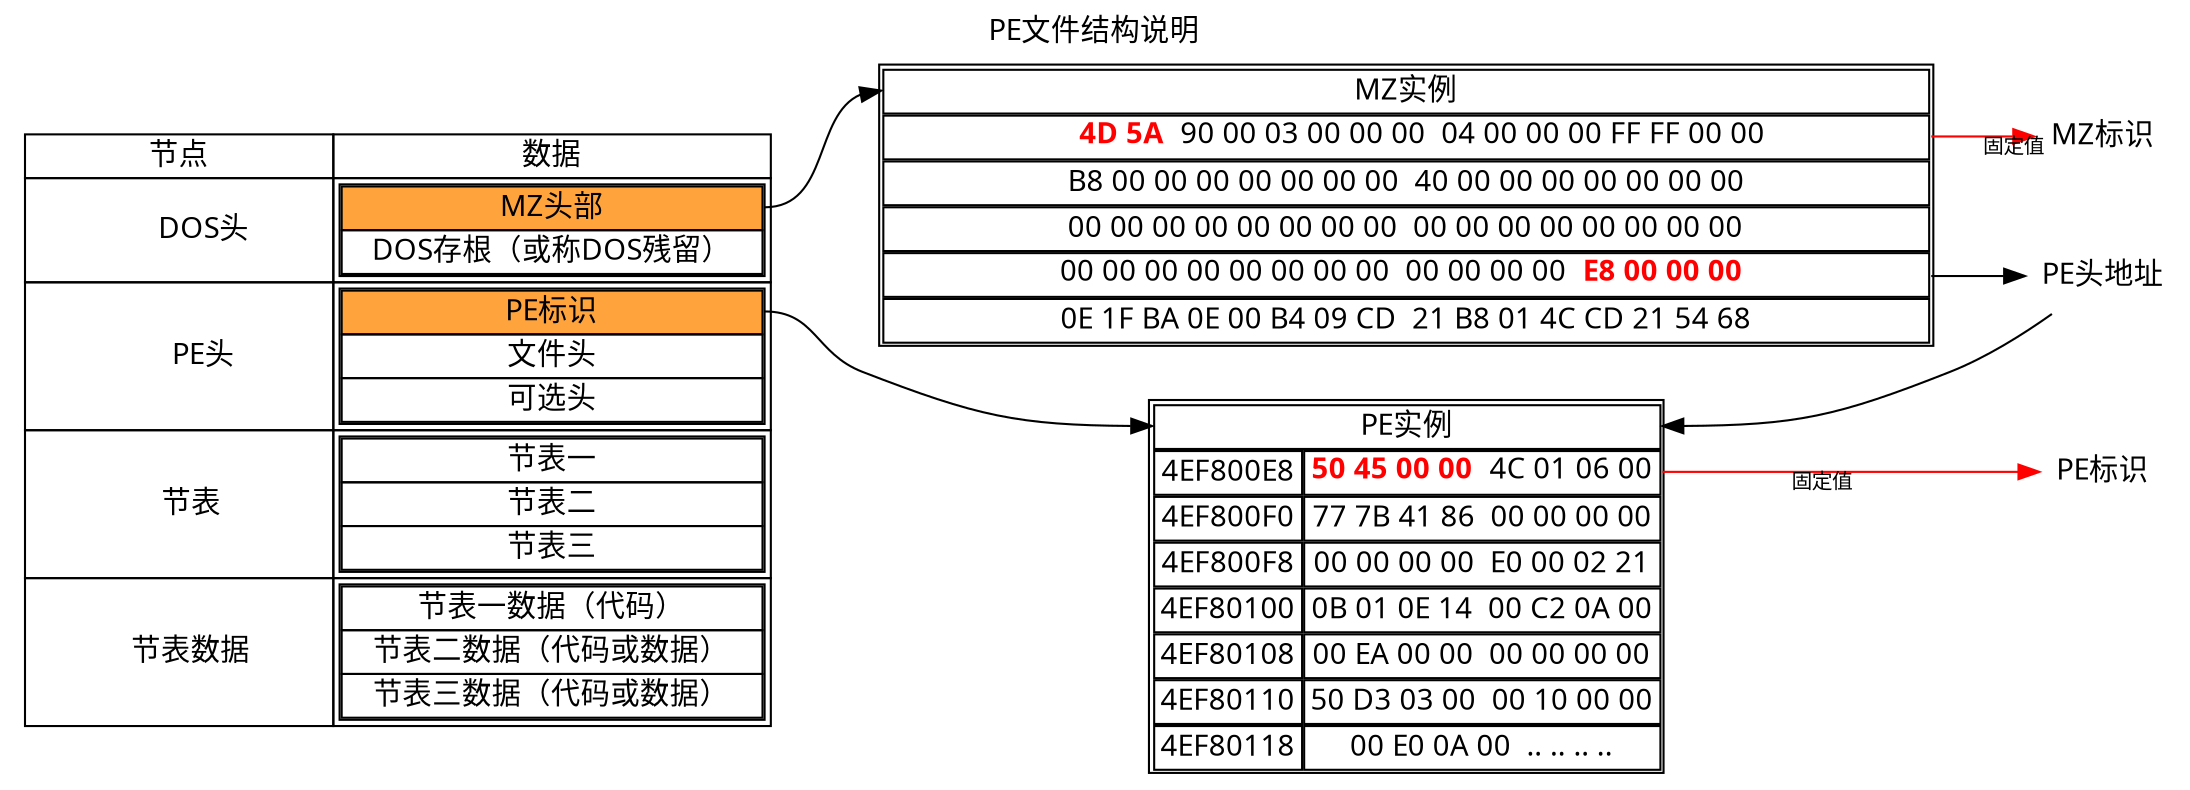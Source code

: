 digraph D {
    node [fontname="Microsoft Yahei"];
    node [shape=plaintext]
    labelloc="t"
    rankdir="LR"
    PESTU [label=<
    <table border='0' cellborder='1' color='black' cellspacing='0'>
        <tr>
            <td>节点</td>
            <td width="210">数据</td>
        </tr>
        <tr>
            <td>
                DOS头
            </td>
            <td>
                <table border="1" color='black' cellspacing='0'>
                    <tr><td port="MZ" bgcolor="#FFA33C">MZ头部</td></tr>
                    <tr><td>DOS存根（或称DOS残留）</td></tr>
                </table>
            </td>
        </tr>
        <tr>
            <td>
                PE头
            </td>
            <td>
                <table border="1" color='black' cellspacing='0'>
                    <tr><td port="PESign"  bgcolor="#FFA33C">PE标识</td></tr>
                    <tr><td>文件头</td></tr>
                    <tr><td>可选头</td></tr>
                </table>
            </td>
        </tr>
        
        <tr>
            <td port="st">
                节表
            </td>
            <td>
                <table border="1" color='black' cellspacing='0'>
                    <tr><td>节表一</td></tr>
                    <tr><td>节表二</td></tr>
                    <tr><td>节表三</td></tr>
                </table>
            </td>
        </tr>

        <tr>
            <td port="std">
                节表数据
            </td>
            <td>
                <table border="1" color='black' cellspacing='0'>
                    <tr><td>节表一数据（代码）</td></tr>
                    <tr><td>节表二数据（代码或数据）</td></tr>
                    <tr><td>节表三数据（代码或数据）</td></tr>
                </table>
            </td>
        </tr>
    </table>
    >];

    MZHeadBInary [
        label=<
            <table border="1" cellspacing='1'>
                <tr><td PORT="MZf0">MZ实例</td></tr>
                <tr>
                    <td port="MZf1">
                        <font color="red"><b>4D 5A</b></font>  90 00 03 00 00 00  04 00 00 00 FF FF 00 00
                    </td>
                </tr>
                <tr><td>B8 00 00 00 00 00 00 00  40 00 00 00 00 00 00 00</td></tr>
                <tr><td>00 00 00 00 00 00 00 00  00 00 00 00 00 00 00 00</td></tr>
                <tr>
                    <td port="MZf2"> 00 00 00 00 00 00 00 00  00 00 00 00 <font color="red"><b> E8 00 00 00 </b> </font></td>
                 </tr>
                <tr><td>0E 1F BA 0E 00 B4 09 CD  21 B8 01 4C CD 21 54 68</td></tr>
            </table>
        >
    ]

    PESignBInary [
        label=<
        <table border="1" cellspacing='1'>
            <tr><td PORT="PEf0" colspan="2">PE实例</td></tr>
            <tr>
                <td>4EF800E8</td><td PORT="PEf1"><font color="red"><b>50 45 00 00</b></font>  4C 01 06 00</td>
            </tr>
            <tr><td>4EF800F0</td><td>77 7B 41 86  00 00 00 00</td></tr>
            <tr><td>4EF800F8</td><td>00 00 00 00  E0 00 02 21</td></tr>
            <tr><td>4EF80100</td><td>0B 01 0E 14  00 C2 0A 00</td></tr>
            <tr><td>4EF80108</td><td>00 EA 00 00  00 00 00 00</td></tr>
            <tr><td>4EF80110</td><td>50 D3 03 00  00 10 00 00</td></tr>
            <tr><td>4EF80118</td><td>00 E0 0A 00  .. .. .. ..</td></tr>
        </table>
        >
    ]

    fontname="Microsoft Yahei"
    label="PE文件结构说明";

    # PESTU:st1 -> PESTU:std1 [style=""]
    # PESTU:st2 -> PESTU:std2 [style=""]
    # PESTU:st3 -> PESTU:std3 [style=""]

    PESTU:MZ -> MZHeadBInary:MZf0
    MZHeadBInary:MZf1 -> MZ标识 [xlabel="固定值" color=red fontsize=10 fontname="Microsoft Yahei"]
    MZHeadBInary:MZf2 -> PE头地址[fontname="Microsoft Yahei"]
    PE头地址 -> PESignBInary:PEf0 [constraint=false]
    PESTU:PESign -> PESignBInary:PEf0

    PESignBInary:PEf1 -> PE标识 [xlabel="固定值" color=red fontsize=10 fontname="Microsoft Yahei"]
}